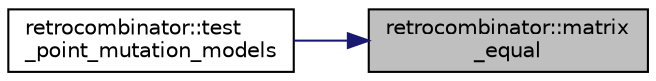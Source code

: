 digraph "retrocombinator::matrix_equal"
{
 // LATEX_PDF_SIZE
  edge [fontname="Helvetica",fontsize="10",labelfontname="Helvetica",labelfontsize="10"];
  node [fontname="Helvetica",fontsize="10",shape=record];
  rankdir="RL";
  Node1 [label="retrocombinator::matrix\l_equal",height=0.2,width=0.4,color="black", fillcolor="grey75", style="filled", fontcolor="black",tooltip="Checks if two probability matrices are equal."];
  Node1 -> Node2 [dir="back",color="midnightblue",fontsize="10",style="solid"];
  Node2 [label="retrocombinator::test\l_point_mutation_models",height=0.2,width=0.4,color="black", fillcolor="white", style="filled",URL="$namespaceretrocombinator.html#a0ace3feeda4945831fff48a117b38ab5",tooltip="Tests all the PointMutationModels we have."];
}
